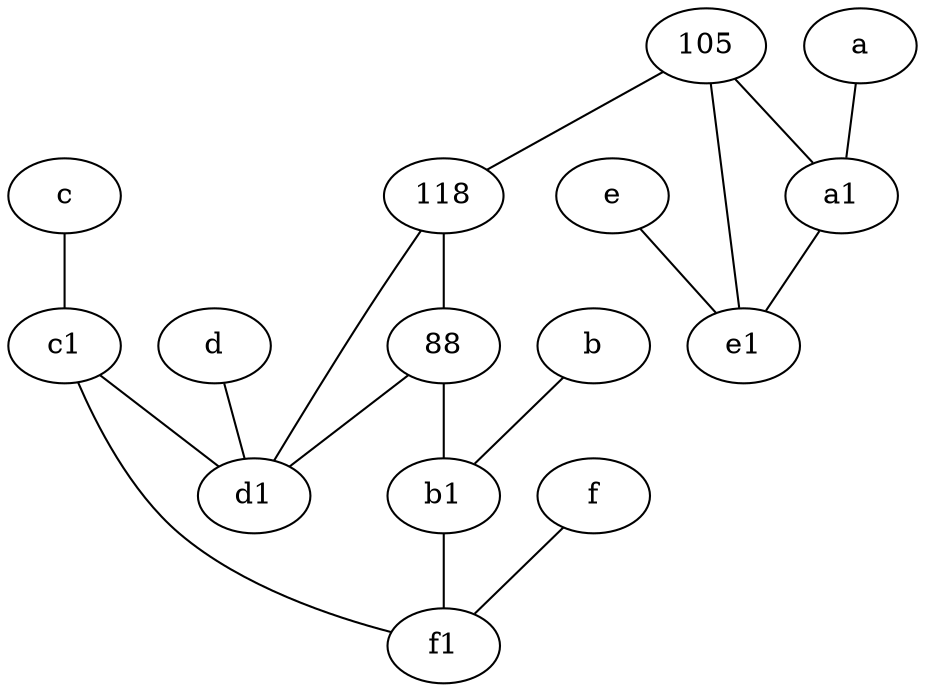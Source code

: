 graph {
	node [labelfontsize=50]
	c [labelfontsize=50 pos="4.5,2!"]
	c1 [labelfontsize=50 pos="4.5,3!"]
	b1 [labelfontsize=50 pos="9,4!"]
	d1 [labelfontsize=50 pos="3,5!"]
	f [labelfontsize=50 pos="3,9!"]
	e [labelfontsize=50 pos="7,9!"]
	a1 [labelfontsize=50 pos="8,3!"]
	f1 [labelfontsize=50 pos="3,8!"]
	d [labelfontsize=50 pos="2,5!"]
	a [labelfontsize=50 pos="8,2!"]
	105 [labelfontsize=50]
	e1 [labelfontsize=50 pos="7,7!"]
	118 [labelfontsize=50]
	b [labelfontsize=50 pos="10,4!"]
	88 [labelfontsize=50]
	a -- a1
	88 -- b1
	105 -- e1
	d -- d1
	105 -- 118
	105 -- a1
	b -- b1
	c -- c1
	b1 -- f1
	f -- f1
	88 -- d1
	a1 -- e1
	c1 -- f1
	e -- e1
	c1 -- d1
	118 -- 88
	118 -- d1
}
